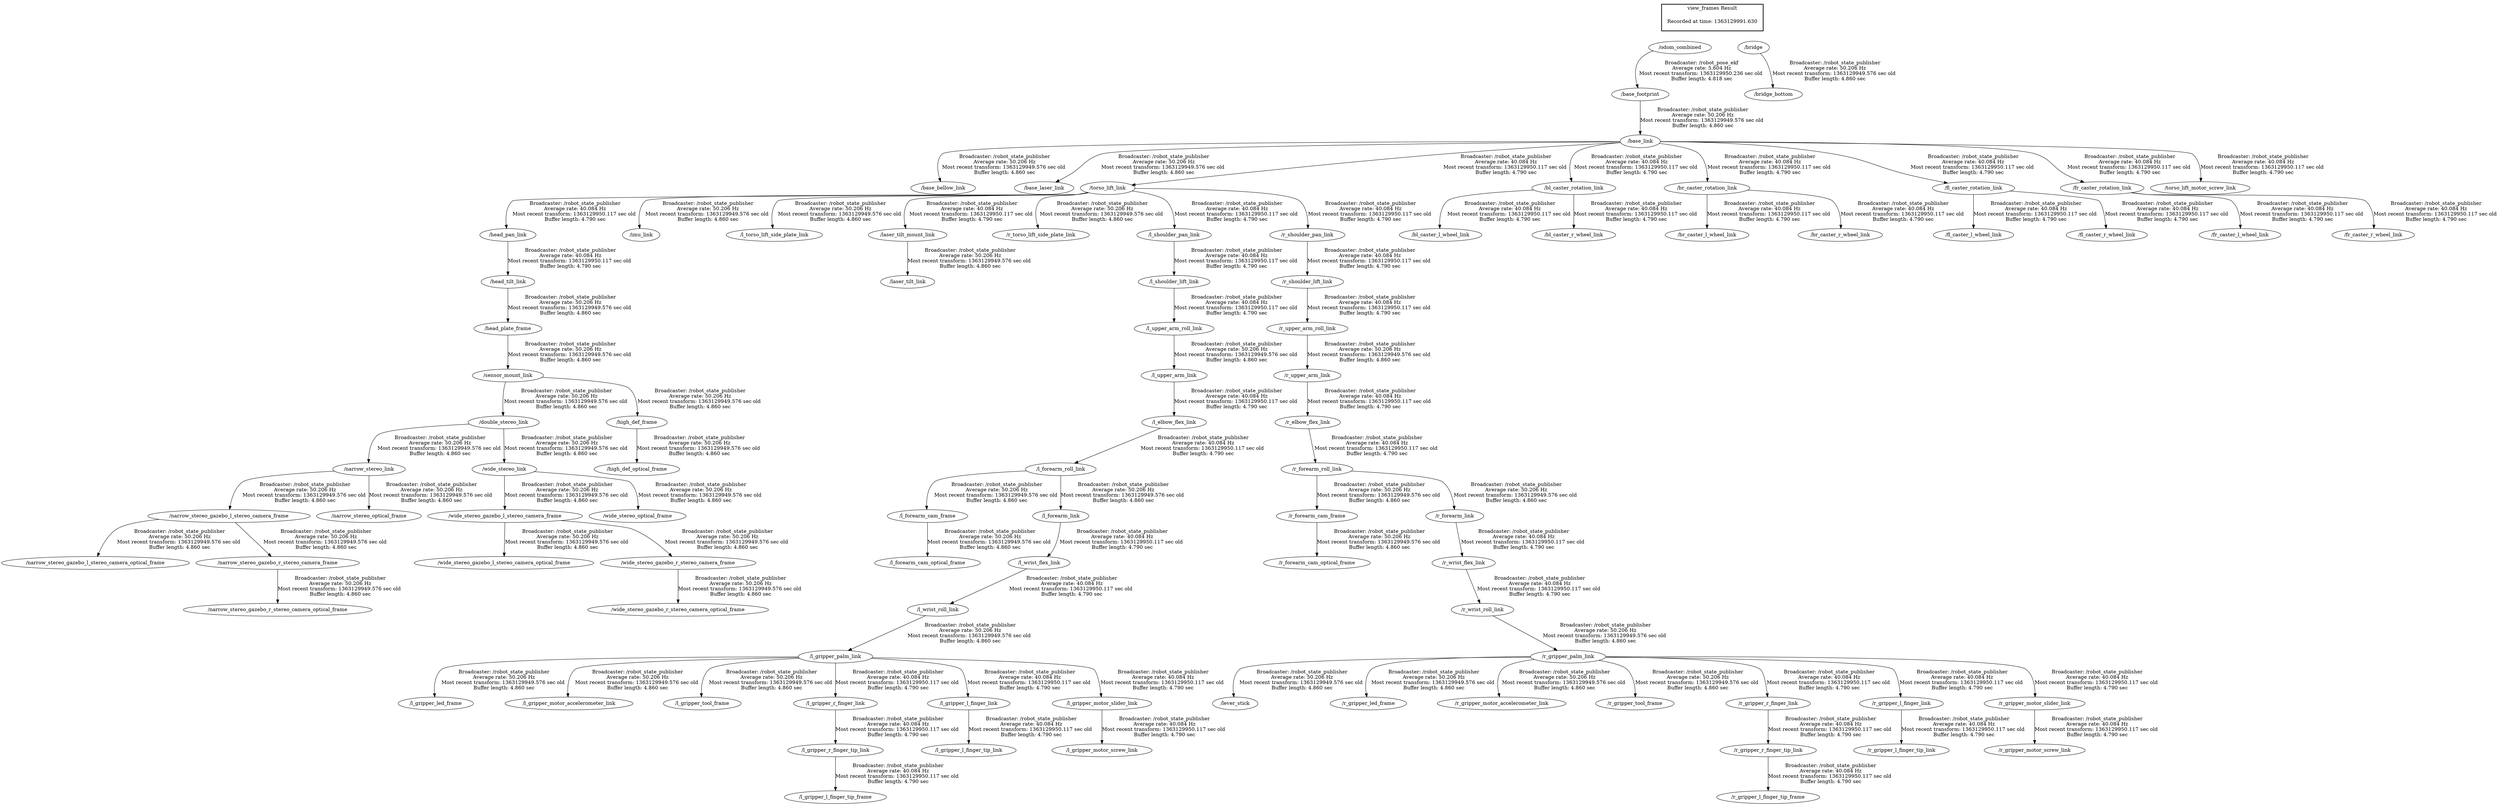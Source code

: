 digraph G {
"/base_link" -> "/base_bellow_link"[label="Broadcaster: /robot_state_publisher\nAverage rate: 50.206 Hz\nMost recent transform: 1363129949.576 sec old \nBuffer length: 4.860 sec\n"];
"/base_footprint" -> "/base_link"[label="Broadcaster: /robot_state_publisher\nAverage rate: 50.206 Hz\nMost recent transform: 1363129949.576 sec old \nBuffer length: 4.860 sec\n"];
"/odom_combined" -> "/base_footprint"[label="Broadcaster: /robot_pose_ekf\nAverage rate: 5.604 Hz\nMost recent transform: 1363129950.236 sec old \nBuffer length: 4.818 sec\n"];
"/base_link" -> "/base_laser_link"[label="Broadcaster: /robot_state_publisher\nAverage rate: 50.206 Hz\nMost recent transform: 1363129949.576 sec old \nBuffer length: 4.860 sec\n"];
"/bridge" -> "/bridge_bottom"[label="Broadcaster: /robot_state_publisher\nAverage rate: 50.206 Hz\nMost recent transform: 1363129949.576 sec old \nBuffer length: 4.860 sec\n"];
"/sensor_mount_link" -> "/double_stereo_link"[label="Broadcaster: /robot_state_publisher\nAverage rate: 50.206 Hz\nMost recent transform: 1363129949.576 sec old \nBuffer length: 4.860 sec\n"];
"/head_plate_frame" -> "/sensor_mount_link"[label="Broadcaster: /robot_state_publisher\nAverage rate: 50.206 Hz\nMost recent transform: 1363129949.576 sec old \nBuffer length: 4.860 sec\n"];
"/head_tilt_link" -> "/head_plate_frame"[label="Broadcaster: /robot_state_publisher\nAverage rate: 50.206 Hz\nMost recent transform: 1363129949.576 sec old \nBuffer length: 4.860 sec\n"];
"/head_pan_link" -> "/head_tilt_link"[label="Broadcaster: /robot_state_publisher\nAverage rate: 40.084 Hz\nMost recent transform: 1363129950.117 sec old \nBuffer length: 4.790 sec\n"];
"/sensor_mount_link" -> "/high_def_frame"[label="Broadcaster: /robot_state_publisher\nAverage rate: 50.206 Hz\nMost recent transform: 1363129949.576 sec old \nBuffer length: 4.860 sec\n"];
"/high_def_frame" -> "/high_def_optical_frame"[label="Broadcaster: /robot_state_publisher\nAverage rate: 50.206 Hz\nMost recent transform: 1363129949.576 sec old \nBuffer length: 4.860 sec\n"];
"/torso_lift_link" -> "/imu_link"[label="Broadcaster: /robot_state_publisher\nAverage rate: 50.206 Hz\nMost recent transform: 1363129949.576 sec old \nBuffer length: 4.860 sec\n"];
"/base_link" -> "/torso_lift_link"[label="Broadcaster: /robot_state_publisher\nAverage rate: 40.084 Hz\nMost recent transform: 1363129950.117 sec old \nBuffer length: 4.790 sec\n"];
"/l_forearm_roll_link" -> "/l_forearm_cam_frame"[label="Broadcaster: /robot_state_publisher\nAverage rate: 50.206 Hz\nMost recent transform: 1363129949.576 sec old \nBuffer length: 4.860 sec\n"];
"/l_elbow_flex_link" -> "/l_forearm_roll_link"[label="Broadcaster: /robot_state_publisher\nAverage rate: 40.084 Hz\nMost recent transform: 1363129950.117 sec old \nBuffer length: 4.790 sec\n"];
"/l_forearm_cam_frame" -> "/l_forearm_cam_optical_frame"[label="Broadcaster: /robot_state_publisher\nAverage rate: 50.206 Hz\nMost recent transform: 1363129949.576 sec old \nBuffer length: 4.860 sec\n"];
"/l_forearm_roll_link" -> "/l_forearm_link"[label="Broadcaster: /robot_state_publisher\nAverage rate: 50.206 Hz\nMost recent transform: 1363129949.576 sec old \nBuffer length: 4.860 sec\n"];
"/l_gripper_palm_link" -> "/l_gripper_led_frame"[label="Broadcaster: /robot_state_publisher\nAverage rate: 50.206 Hz\nMost recent transform: 1363129949.576 sec old \nBuffer length: 4.860 sec\n"];
"/l_wrist_roll_link" -> "/l_gripper_palm_link"[label="Broadcaster: /robot_state_publisher\nAverage rate: 50.206 Hz\nMost recent transform: 1363129949.576 sec old \nBuffer length: 4.860 sec\n"];
"/l_gripper_palm_link" -> "/l_gripper_motor_accelerometer_link"[label="Broadcaster: /robot_state_publisher\nAverage rate: 50.206 Hz\nMost recent transform: 1363129949.576 sec old \nBuffer length: 4.860 sec\n"];
"/l_wrist_flex_link" -> "/l_wrist_roll_link"[label="Broadcaster: /robot_state_publisher\nAverage rate: 40.084 Hz\nMost recent transform: 1363129950.117 sec old \nBuffer length: 4.790 sec\n"];
"/l_gripper_palm_link" -> "/l_gripper_tool_frame"[label="Broadcaster: /robot_state_publisher\nAverage rate: 50.206 Hz\nMost recent transform: 1363129949.576 sec old \nBuffer length: 4.860 sec\n"];
"/torso_lift_link" -> "/l_torso_lift_side_plate_link"[label="Broadcaster: /robot_state_publisher\nAverage rate: 50.206 Hz\nMost recent transform: 1363129949.576 sec old \nBuffer length: 4.860 sec\n"];
"/l_upper_arm_roll_link" -> "/l_upper_arm_link"[label="Broadcaster: /robot_state_publisher\nAverage rate: 50.206 Hz\nMost recent transform: 1363129949.576 sec old \nBuffer length: 4.860 sec\n"];
"/l_shoulder_lift_link" -> "/l_upper_arm_roll_link"[label="Broadcaster: /robot_state_publisher\nAverage rate: 40.084 Hz\nMost recent transform: 1363129950.117 sec old \nBuffer length: 4.790 sec\n"];
"/laser_tilt_mount_link" -> "/laser_tilt_link"[label="Broadcaster: /robot_state_publisher\nAverage rate: 50.206 Hz\nMost recent transform: 1363129949.576 sec old \nBuffer length: 4.860 sec\n"];
"/torso_lift_link" -> "/laser_tilt_mount_link"[label="Broadcaster: /robot_state_publisher\nAverage rate: 40.084 Hz\nMost recent transform: 1363129950.117 sec old \nBuffer length: 4.790 sec\n"];
"/r_gripper_palm_link" -> "/lever_stick"[label="Broadcaster: /robot_state_publisher\nAverage rate: 50.206 Hz\nMost recent transform: 1363129949.576 sec old \nBuffer length: 4.860 sec\n"];
"/r_wrist_roll_link" -> "/r_gripper_palm_link"[label="Broadcaster: /robot_state_publisher\nAverage rate: 50.206 Hz\nMost recent transform: 1363129949.576 sec old \nBuffer length: 4.860 sec\n"];
"/double_stereo_link" -> "/narrow_stereo_link"[label="Broadcaster: /robot_state_publisher\nAverage rate: 50.206 Hz\nMost recent transform: 1363129949.576 sec old \nBuffer length: 4.860 sec\n"];
"/narrow_stereo_link" -> "/narrow_stereo_gazebo_l_stereo_camera_frame"[label="Broadcaster: /robot_state_publisher\nAverage rate: 50.206 Hz\nMost recent transform: 1363129949.576 sec old \nBuffer length: 4.860 sec\n"];
"/narrow_stereo_gazebo_l_stereo_camera_frame" -> "/narrow_stereo_gazebo_l_stereo_camera_optical_frame"[label="Broadcaster: /robot_state_publisher\nAverage rate: 50.206 Hz\nMost recent transform: 1363129949.576 sec old \nBuffer length: 4.860 sec\n"];
"/narrow_stereo_gazebo_l_stereo_camera_frame" -> "/narrow_stereo_gazebo_r_stereo_camera_frame"[label="Broadcaster: /robot_state_publisher\nAverage rate: 50.206 Hz\nMost recent transform: 1363129949.576 sec old \nBuffer length: 4.860 sec\n"];
"/narrow_stereo_gazebo_r_stereo_camera_frame" -> "/narrow_stereo_gazebo_r_stereo_camera_optical_frame"[label="Broadcaster: /robot_state_publisher\nAverage rate: 50.206 Hz\nMost recent transform: 1363129949.576 sec old \nBuffer length: 4.860 sec\n"];
"/narrow_stereo_link" -> "/narrow_stereo_optical_frame"[label="Broadcaster: /robot_state_publisher\nAverage rate: 50.206 Hz\nMost recent transform: 1363129949.576 sec old \nBuffer length: 4.860 sec\n"];
"/r_forearm_roll_link" -> "/r_forearm_cam_frame"[label="Broadcaster: /robot_state_publisher\nAverage rate: 50.206 Hz\nMost recent transform: 1363129949.576 sec old \nBuffer length: 4.860 sec\n"];
"/r_elbow_flex_link" -> "/r_forearm_roll_link"[label="Broadcaster: /robot_state_publisher\nAverage rate: 40.084 Hz\nMost recent transform: 1363129950.117 sec old \nBuffer length: 4.790 sec\n"];
"/r_forearm_cam_frame" -> "/r_forearm_cam_optical_frame"[label="Broadcaster: /robot_state_publisher\nAverage rate: 50.206 Hz\nMost recent transform: 1363129949.576 sec old \nBuffer length: 4.860 sec\n"];
"/r_forearm_roll_link" -> "/r_forearm_link"[label="Broadcaster: /robot_state_publisher\nAverage rate: 50.206 Hz\nMost recent transform: 1363129949.576 sec old \nBuffer length: 4.860 sec\n"];
"/r_gripper_palm_link" -> "/r_gripper_led_frame"[label="Broadcaster: /robot_state_publisher\nAverage rate: 50.206 Hz\nMost recent transform: 1363129949.576 sec old \nBuffer length: 4.860 sec\n"];
"/r_gripper_palm_link" -> "/r_gripper_motor_accelerometer_link"[label="Broadcaster: /robot_state_publisher\nAverage rate: 50.206 Hz\nMost recent transform: 1363129949.576 sec old \nBuffer length: 4.860 sec\n"];
"/r_wrist_flex_link" -> "/r_wrist_roll_link"[label="Broadcaster: /robot_state_publisher\nAverage rate: 40.084 Hz\nMost recent transform: 1363129950.117 sec old \nBuffer length: 4.790 sec\n"];
"/r_gripper_palm_link" -> "/r_gripper_tool_frame"[label="Broadcaster: /robot_state_publisher\nAverage rate: 50.206 Hz\nMost recent transform: 1363129949.576 sec old \nBuffer length: 4.860 sec\n"];
"/torso_lift_link" -> "/r_torso_lift_side_plate_link"[label="Broadcaster: /robot_state_publisher\nAverage rate: 50.206 Hz\nMost recent transform: 1363129949.576 sec old \nBuffer length: 4.860 sec\n"];
"/r_upper_arm_roll_link" -> "/r_upper_arm_link"[label="Broadcaster: /robot_state_publisher\nAverage rate: 50.206 Hz\nMost recent transform: 1363129949.576 sec old \nBuffer length: 4.860 sec\n"];
"/r_shoulder_lift_link" -> "/r_upper_arm_roll_link"[label="Broadcaster: /robot_state_publisher\nAverage rate: 40.084 Hz\nMost recent transform: 1363129950.117 sec old \nBuffer length: 4.790 sec\n"];
"/double_stereo_link" -> "/wide_stereo_link"[label="Broadcaster: /robot_state_publisher\nAverage rate: 50.206 Hz\nMost recent transform: 1363129949.576 sec old \nBuffer length: 4.860 sec\n"];
"/wide_stereo_link" -> "/wide_stereo_gazebo_l_stereo_camera_frame"[label="Broadcaster: /robot_state_publisher\nAverage rate: 50.206 Hz\nMost recent transform: 1363129949.576 sec old \nBuffer length: 4.860 sec\n"];
"/wide_stereo_gazebo_l_stereo_camera_frame" -> "/wide_stereo_gazebo_l_stereo_camera_optical_frame"[label="Broadcaster: /robot_state_publisher\nAverage rate: 50.206 Hz\nMost recent transform: 1363129949.576 sec old \nBuffer length: 4.860 sec\n"];
"/wide_stereo_gazebo_l_stereo_camera_frame" -> "/wide_stereo_gazebo_r_stereo_camera_frame"[label="Broadcaster: /robot_state_publisher\nAverage rate: 50.206 Hz\nMost recent transform: 1363129949.576 sec old \nBuffer length: 4.860 sec\n"];
"/wide_stereo_gazebo_r_stereo_camera_frame" -> "/wide_stereo_gazebo_r_stereo_camera_optical_frame"[label="Broadcaster: /robot_state_publisher\nAverage rate: 50.206 Hz\nMost recent transform: 1363129949.576 sec old \nBuffer length: 4.860 sec\n"];
"/wide_stereo_link" -> "/wide_stereo_optical_frame"[label="Broadcaster: /robot_state_publisher\nAverage rate: 50.206 Hz\nMost recent transform: 1363129949.576 sec old \nBuffer length: 4.860 sec\n"];
"/bl_caster_rotation_link" -> "/bl_caster_l_wheel_link"[label="Broadcaster: /robot_state_publisher\nAverage rate: 40.084 Hz\nMost recent transform: 1363129950.117 sec old \nBuffer length: 4.790 sec\n"];
"/base_link" -> "/bl_caster_rotation_link"[label="Broadcaster: /robot_state_publisher\nAverage rate: 40.084 Hz\nMost recent transform: 1363129950.117 sec old \nBuffer length: 4.790 sec\n"];
"/bl_caster_rotation_link" -> "/bl_caster_r_wheel_link"[label="Broadcaster: /robot_state_publisher\nAverage rate: 40.084 Hz\nMost recent transform: 1363129950.117 sec old \nBuffer length: 4.790 sec\n"];
"/br_caster_rotation_link" -> "/br_caster_l_wheel_link"[label="Broadcaster: /robot_state_publisher\nAverage rate: 40.084 Hz\nMost recent transform: 1363129950.117 sec old \nBuffer length: 4.790 sec\n"];
"/base_link" -> "/br_caster_rotation_link"[label="Broadcaster: /robot_state_publisher\nAverage rate: 40.084 Hz\nMost recent transform: 1363129950.117 sec old \nBuffer length: 4.790 sec\n"];
"/br_caster_rotation_link" -> "/br_caster_r_wheel_link"[label="Broadcaster: /robot_state_publisher\nAverage rate: 40.084 Hz\nMost recent transform: 1363129950.117 sec old \nBuffer length: 4.790 sec\n"];
"/fl_caster_rotation_link" -> "/fl_caster_l_wheel_link"[label="Broadcaster: /robot_state_publisher\nAverage rate: 40.084 Hz\nMost recent transform: 1363129950.117 sec old \nBuffer length: 4.790 sec\n"];
"/base_link" -> "/fl_caster_rotation_link"[label="Broadcaster: /robot_state_publisher\nAverage rate: 40.084 Hz\nMost recent transform: 1363129950.117 sec old \nBuffer length: 4.790 sec\n"];
"/fl_caster_rotation_link" -> "/fl_caster_r_wheel_link"[label="Broadcaster: /robot_state_publisher\nAverage rate: 40.084 Hz\nMost recent transform: 1363129950.117 sec old \nBuffer length: 4.790 sec\n"];
"/fr_caster_rotation_link" -> "/fr_caster_l_wheel_link"[label="Broadcaster: /robot_state_publisher\nAverage rate: 40.084 Hz\nMost recent transform: 1363129950.117 sec old \nBuffer length: 4.790 sec\n"];
"/base_link" -> "/fr_caster_rotation_link"[label="Broadcaster: /robot_state_publisher\nAverage rate: 40.084 Hz\nMost recent transform: 1363129950.117 sec old \nBuffer length: 4.790 sec\n"];
"/fr_caster_rotation_link" -> "/fr_caster_r_wheel_link"[label="Broadcaster: /robot_state_publisher\nAverage rate: 40.084 Hz\nMost recent transform: 1363129950.117 sec old \nBuffer length: 4.790 sec\n"];
"/torso_lift_link" -> "/head_pan_link"[label="Broadcaster: /robot_state_publisher\nAverage rate: 40.084 Hz\nMost recent transform: 1363129950.117 sec old \nBuffer length: 4.790 sec\n"];
"/l_upper_arm_link" -> "/l_elbow_flex_link"[label="Broadcaster: /robot_state_publisher\nAverage rate: 40.084 Hz\nMost recent transform: 1363129950.117 sec old \nBuffer length: 4.790 sec\n"];
"/l_gripper_r_finger_tip_link" -> "/l_gripper_l_finger_tip_frame"[label="Broadcaster: /robot_state_publisher\nAverage rate: 40.084 Hz\nMost recent transform: 1363129950.117 sec old \nBuffer length: 4.790 sec\n"];
"/l_gripper_r_finger_link" -> "/l_gripper_r_finger_tip_link"[label="Broadcaster: /robot_state_publisher\nAverage rate: 40.084 Hz\nMost recent transform: 1363129950.117 sec old \nBuffer length: 4.790 sec\n"];
"/l_gripper_palm_link" -> "/l_gripper_l_finger_link"[label="Broadcaster: /robot_state_publisher\nAverage rate: 40.084 Hz\nMost recent transform: 1363129950.117 sec old \nBuffer length: 4.790 sec\n"];
"/l_gripper_l_finger_link" -> "/l_gripper_l_finger_tip_link"[label="Broadcaster: /robot_state_publisher\nAverage rate: 40.084 Hz\nMost recent transform: 1363129950.117 sec old \nBuffer length: 4.790 sec\n"];
"/l_gripper_motor_slider_link" -> "/l_gripper_motor_screw_link"[label="Broadcaster: /robot_state_publisher\nAverage rate: 40.084 Hz\nMost recent transform: 1363129950.117 sec old \nBuffer length: 4.790 sec\n"];
"/l_gripper_palm_link" -> "/l_gripper_motor_slider_link"[label="Broadcaster: /robot_state_publisher\nAverage rate: 40.084 Hz\nMost recent transform: 1363129950.117 sec old \nBuffer length: 4.790 sec\n"];
"/l_gripper_palm_link" -> "/l_gripper_r_finger_link"[label="Broadcaster: /robot_state_publisher\nAverage rate: 40.084 Hz\nMost recent transform: 1363129950.117 sec old \nBuffer length: 4.790 sec\n"];
"/l_shoulder_pan_link" -> "/l_shoulder_lift_link"[label="Broadcaster: /robot_state_publisher\nAverage rate: 40.084 Hz\nMost recent transform: 1363129950.117 sec old \nBuffer length: 4.790 sec\n"];
"/torso_lift_link" -> "/l_shoulder_pan_link"[label="Broadcaster: /robot_state_publisher\nAverage rate: 40.084 Hz\nMost recent transform: 1363129950.117 sec old \nBuffer length: 4.790 sec\n"];
"/l_forearm_link" -> "/l_wrist_flex_link"[label="Broadcaster: /robot_state_publisher\nAverage rate: 40.084 Hz\nMost recent transform: 1363129950.117 sec old \nBuffer length: 4.790 sec\n"];
"/r_upper_arm_link" -> "/r_elbow_flex_link"[label="Broadcaster: /robot_state_publisher\nAverage rate: 40.084 Hz\nMost recent transform: 1363129950.117 sec old \nBuffer length: 4.790 sec\n"];
"/r_gripper_r_finger_tip_link" -> "/r_gripper_l_finger_tip_frame"[label="Broadcaster: /robot_state_publisher\nAverage rate: 40.084 Hz\nMost recent transform: 1363129950.117 sec old \nBuffer length: 4.790 sec\n"];
"/r_gripper_r_finger_link" -> "/r_gripper_r_finger_tip_link"[label="Broadcaster: /robot_state_publisher\nAverage rate: 40.084 Hz\nMost recent transform: 1363129950.117 sec old \nBuffer length: 4.790 sec\n"];
"/r_gripper_palm_link" -> "/r_gripper_l_finger_link"[label="Broadcaster: /robot_state_publisher\nAverage rate: 40.084 Hz\nMost recent transform: 1363129950.117 sec old \nBuffer length: 4.790 sec\n"];
"/r_gripper_l_finger_link" -> "/r_gripper_l_finger_tip_link"[label="Broadcaster: /robot_state_publisher\nAverage rate: 40.084 Hz\nMost recent transform: 1363129950.117 sec old \nBuffer length: 4.790 sec\n"];
"/r_gripper_motor_slider_link" -> "/r_gripper_motor_screw_link"[label="Broadcaster: /robot_state_publisher\nAverage rate: 40.084 Hz\nMost recent transform: 1363129950.117 sec old \nBuffer length: 4.790 sec\n"];
"/r_gripper_palm_link" -> "/r_gripper_motor_slider_link"[label="Broadcaster: /robot_state_publisher\nAverage rate: 40.084 Hz\nMost recent transform: 1363129950.117 sec old \nBuffer length: 4.790 sec\n"];
"/r_gripper_palm_link" -> "/r_gripper_r_finger_link"[label="Broadcaster: /robot_state_publisher\nAverage rate: 40.084 Hz\nMost recent transform: 1363129950.117 sec old \nBuffer length: 4.790 sec\n"];
"/r_shoulder_pan_link" -> "/r_shoulder_lift_link"[label="Broadcaster: /robot_state_publisher\nAverage rate: 40.084 Hz\nMost recent transform: 1363129950.117 sec old \nBuffer length: 4.790 sec\n"];
"/torso_lift_link" -> "/r_shoulder_pan_link"[label="Broadcaster: /robot_state_publisher\nAverage rate: 40.084 Hz\nMost recent transform: 1363129950.117 sec old \nBuffer length: 4.790 sec\n"];
"/r_forearm_link" -> "/r_wrist_flex_link"[label="Broadcaster: /robot_state_publisher\nAverage rate: 40.084 Hz\nMost recent transform: 1363129950.117 sec old \nBuffer length: 4.790 sec\n"];
"/base_link" -> "/torso_lift_motor_screw_link"[label="Broadcaster: /robot_state_publisher\nAverage rate: 40.084 Hz\nMost recent transform: 1363129950.117 sec old \nBuffer length: 4.790 sec\n"];
edge [style=invis];
 subgraph cluster_legend { style=bold; color=black; label ="view_frames Result";
"Recorded at time: 1363129991.630"[ shape=plaintext ] ;
 }->"/bridge";
edge [style=invis];
 subgraph cluster_legend { style=bold; color=black; label ="view_frames Result";
"Recorded at time: 1363129991.630"[ shape=plaintext ] ;
 }->"/odom_combined";
}